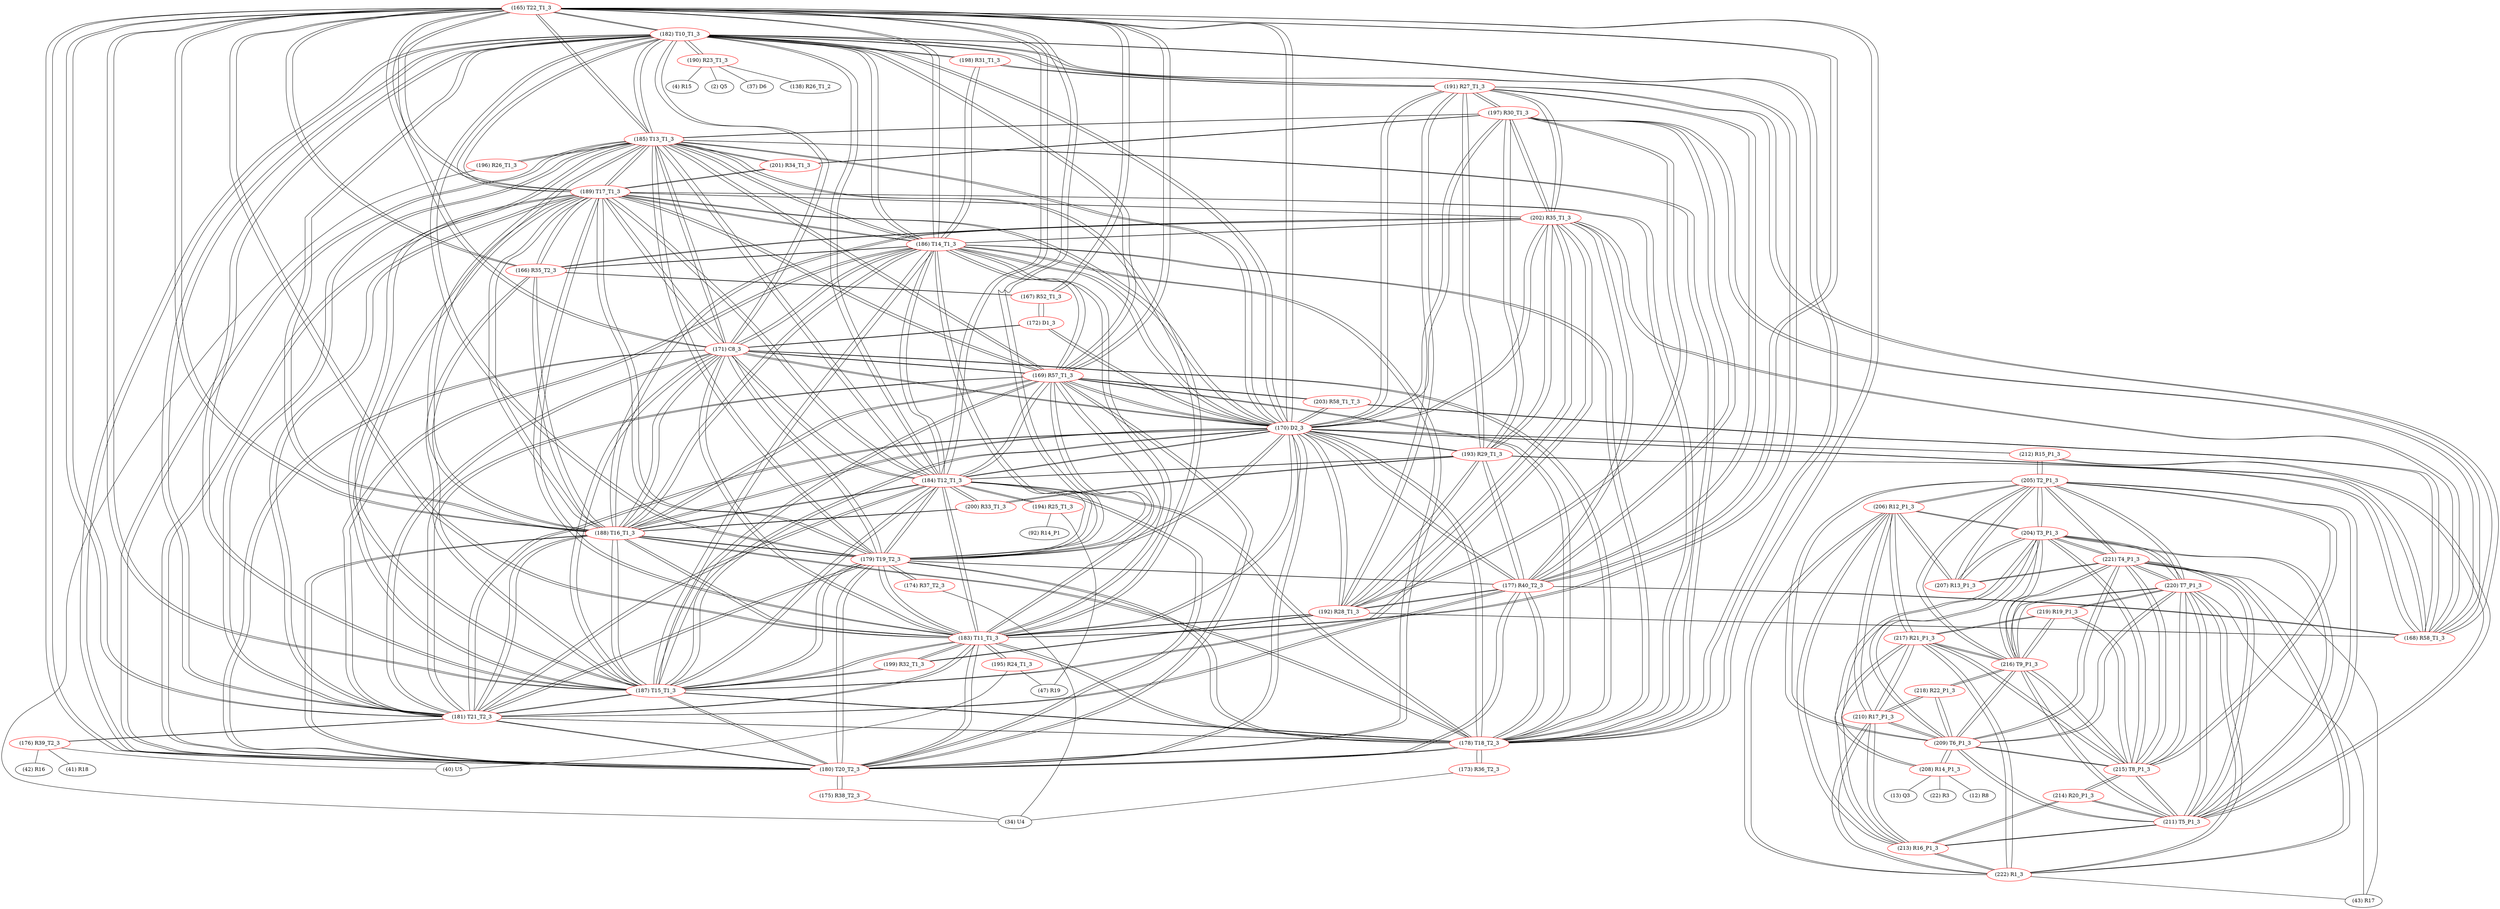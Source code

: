 graph {
	165 [label="(165) T22_T1_3" color=red]
	182 [label="(182) T10_T1_3"]
	183 [label="(183) T11_T1_3"]
	184 [label="(184) T12_T1_3"]
	185 [label="(185) T13_T1_3"]
	180 [label="(180) T20_T2_3"]
	186 [label="(186) T14_T1_3"]
	187 [label="(187) T15_T1_3"]
	178 [label="(178) T18_T2_3"]
	181 [label="(181) T21_T2_3"]
	179 [label="(179) T19_T2_3"]
	171 [label="(171) C8_3"]
	188 [label="(188) T16_T1_3"]
	189 [label="(189) T17_T1_3"]
	170 [label="(170) D2_3"]
	169 [label="(169) R57_T1_3"]
	166 [label="(166) R35_T2_3"]
	167 [label="(167) R52_T1_3"]
	177 [label="(177) R40_T2_3"]
	166 [label="(166) R35_T2_3" color=red]
	167 [label="(167) R52_T1_3"]
	165 [label="(165) T22_T1_3"]
	186 [label="(186) T14_T1_3"]
	187 [label="(187) T15_T1_3"]
	189 [label="(189) T17_T1_3"]
	188 [label="(188) T16_T1_3"]
	202 [label="(202) R35_T1_3"]
	167 [label="(167) R52_T1_3" color=red]
	172 [label="(172) D1_3"]
	166 [label="(166) R35_T2_3"]
	165 [label="(165) T22_T1_3"]
	168 [label="(168) R58_T1_3" color=red]
	170 [label="(170) D2_3"]
	177 [label="(177) R40_T2_3"]
	191 [label="(191) R27_T1_3"]
	192 [label="(192) R28_T1_3"]
	193 [label="(193) R29_T1_3"]
	197 [label="(197) R30_T1_3"]
	202 [label="(202) R35_T1_3"]
	203 [label="(203) R58_T1_T_3"]
	169 [label="(169) R57_T1_3" color=red]
	182 [label="(182) T10_T1_3"]
	183 [label="(183) T11_T1_3"]
	184 [label="(184) T12_T1_3"]
	185 [label="(185) T13_T1_3"]
	180 [label="(180) T20_T2_3"]
	186 [label="(186) T14_T1_3"]
	187 [label="(187) T15_T1_3"]
	178 [label="(178) T18_T2_3"]
	181 [label="(181) T21_T2_3"]
	179 [label="(179) T19_T2_3"]
	171 [label="(171) C8_3"]
	188 [label="(188) T16_T1_3"]
	189 [label="(189) T17_T1_3"]
	170 [label="(170) D2_3"]
	165 [label="(165) T22_T1_3"]
	203 [label="(203) R58_T1_T_3"]
	170 [label="(170) D2_3" color=red]
	168 [label="(168) R58_T1_3"]
	177 [label="(177) R40_T2_3"]
	191 [label="(191) R27_T1_3"]
	192 [label="(192) R28_T1_3"]
	193 [label="(193) R29_T1_3"]
	197 [label="(197) R30_T1_3"]
	202 [label="(202) R35_T1_3"]
	182 [label="(182) T10_T1_3"]
	183 [label="(183) T11_T1_3"]
	184 [label="(184) T12_T1_3"]
	185 [label="(185) T13_T1_3"]
	180 [label="(180) T20_T2_3"]
	186 [label="(186) T14_T1_3"]
	187 [label="(187) T15_T1_3"]
	178 [label="(178) T18_T2_3"]
	181 [label="(181) T21_T2_3"]
	179 [label="(179) T19_T2_3"]
	171 [label="(171) C8_3"]
	188 [label="(188) T16_T1_3"]
	189 [label="(189) T17_T1_3"]
	165 [label="(165) T22_T1_3"]
	169 [label="(169) R57_T1_3"]
	172 [label="(172) D1_3"]
	203 [label="(203) R58_T1_T_3"]
	212 [label="(212) R15_P1_3"]
	171 [label="(171) C8_3" color=red]
	182 [label="(182) T10_T1_3"]
	183 [label="(183) T11_T1_3"]
	184 [label="(184) T12_T1_3"]
	185 [label="(185) T13_T1_3"]
	180 [label="(180) T20_T2_3"]
	186 [label="(186) T14_T1_3"]
	187 [label="(187) T15_T1_3"]
	178 [label="(178) T18_T2_3"]
	181 [label="(181) T21_T2_3"]
	179 [label="(179) T19_T2_3"]
	188 [label="(188) T16_T1_3"]
	189 [label="(189) T17_T1_3"]
	170 [label="(170) D2_3"]
	165 [label="(165) T22_T1_3"]
	169 [label="(169) R57_T1_3"]
	172 [label="(172) D1_3"]
	172 [label="(172) D1_3" color=red]
	170 [label="(170) D2_3"]
	171 [label="(171) C8_3"]
	167 [label="(167) R52_T1_3"]
	173 [label="(173) R36_T2_3" color=red]
	34 [label="(34) U4"]
	178 [label="(178) T18_T2_3"]
	174 [label="(174) R37_T2_3" color=red]
	34 [label="(34) U4"]
	179 [label="(179) T19_T2_3"]
	175 [label="(175) R38_T2_3" color=red]
	34 [label="(34) U4"]
	180 [label="(180) T20_T2_3"]
	176 [label="(176) R39_T2_3" color=red]
	42 [label="(42) R16"]
	41 [label="(41) R18"]
	40 [label="(40) U5"]
	181 [label="(181) T21_T2_3"]
	177 [label="(177) R40_T2_3" color=red]
	170 [label="(170) D2_3"]
	168 [label="(168) R58_T1_3"]
	191 [label="(191) R27_T1_3"]
	192 [label="(192) R28_T1_3"]
	193 [label="(193) R29_T1_3"]
	197 [label="(197) R30_T1_3"]
	202 [label="(202) R35_T1_3"]
	180 [label="(180) T20_T2_3"]
	181 [label="(181) T21_T2_3"]
	179 [label="(179) T19_T2_3"]
	165 [label="(165) T22_T1_3"]
	178 [label="(178) T18_T2_3"]
	178 [label="(178) T18_T2_3" color=red]
	182 [label="(182) T10_T1_3"]
	183 [label="(183) T11_T1_3"]
	184 [label="(184) T12_T1_3"]
	185 [label="(185) T13_T1_3"]
	180 [label="(180) T20_T2_3"]
	186 [label="(186) T14_T1_3"]
	187 [label="(187) T15_T1_3"]
	181 [label="(181) T21_T2_3"]
	179 [label="(179) T19_T2_3"]
	171 [label="(171) C8_3"]
	188 [label="(188) T16_T1_3"]
	189 [label="(189) T17_T1_3"]
	170 [label="(170) D2_3"]
	165 [label="(165) T22_T1_3"]
	169 [label="(169) R57_T1_3"]
	177 [label="(177) R40_T2_3"]
	173 [label="(173) R36_T2_3"]
	179 [label="(179) T19_T2_3" color=red]
	182 [label="(182) T10_T1_3"]
	183 [label="(183) T11_T1_3"]
	184 [label="(184) T12_T1_3"]
	185 [label="(185) T13_T1_3"]
	180 [label="(180) T20_T2_3"]
	186 [label="(186) T14_T1_3"]
	187 [label="(187) T15_T1_3"]
	178 [label="(178) T18_T2_3"]
	181 [label="(181) T21_T2_3"]
	171 [label="(171) C8_3"]
	188 [label="(188) T16_T1_3"]
	189 [label="(189) T17_T1_3"]
	170 [label="(170) D2_3"]
	165 [label="(165) T22_T1_3"]
	169 [label="(169) R57_T1_3"]
	177 [label="(177) R40_T2_3"]
	174 [label="(174) R37_T2_3"]
	180 [label="(180) T20_T2_3" color=red]
	182 [label="(182) T10_T1_3"]
	183 [label="(183) T11_T1_3"]
	184 [label="(184) T12_T1_3"]
	185 [label="(185) T13_T1_3"]
	186 [label="(186) T14_T1_3"]
	187 [label="(187) T15_T1_3"]
	178 [label="(178) T18_T2_3"]
	181 [label="(181) T21_T2_3"]
	179 [label="(179) T19_T2_3"]
	171 [label="(171) C8_3"]
	188 [label="(188) T16_T1_3"]
	189 [label="(189) T17_T1_3"]
	170 [label="(170) D2_3"]
	165 [label="(165) T22_T1_3"]
	169 [label="(169) R57_T1_3"]
	177 [label="(177) R40_T2_3"]
	175 [label="(175) R38_T2_3"]
	181 [label="(181) T21_T2_3" color=red]
	182 [label="(182) T10_T1_3"]
	183 [label="(183) T11_T1_3"]
	184 [label="(184) T12_T1_3"]
	185 [label="(185) T13_T1_3"]
	180 [label="(180) T20_T2_3"]
	186 [label="(186) T14_T1_3"]
	187 [label="(187) T15_T1_3"]
	178 [label="(178) T18_T2_3"]
	179 [label="(179) T19_T2_3"]
	171 [label="(171) C8_3"]
	188 [label="(188) T16_T1_3"]
	189 [label="(189) T17_T1_3"]
	170 [label="(170) D2_3"]
	165 [label="(165) T22_T1_3"]
	169 [label="(169) R57_T1_3"]
	177 [label="(177) R40_T2_3"]
	176 [label="(176) R39_T2_3"]
	182 [label="(182) T10_T1_3" color=red]
	183 [label="(183) T11_T1_3"]
	184 [label="(184) T12_T1_3"]
	185 [label="(185) T13_T1_3"]
	180 [label="(180) T20_T2_3"]
	186 [label="(186) T14_T1_3"]
	187 [label="(187) T15_T1_3"]
	178 [label="(178) T18_T2_3"]
	181 [label="(181) T21_T2_3"]
	179 [label="(179) T19_T2_3"]
	171 [label="(171) C8_3"]
	188 [label="(188) T16_T1_3"]
	189 [label="(189) T17_T1_3"]
	170 [label="(170) D2_3"]
	165 [label="(165) T22_T1_3"]
	169 [label="(169) R57_T1_3"]
	190 [label="(190) R23_T1_3"]
	198 [label="(198) R31_T1_3"]
	191 [label="(191) R27_T1_3"]
	183 [label="(183) T11_T1_3" color=red]
	182 [label="(182) T10_T1_3"]
	184 [label="(184) T12_T1_3"]
	185 [label="(185) T13_T1_3"]
	180 [label="(180) T20_T2_3"]
	186 [label="(186) T14_T1_3"]
	187 [label="(187) T15_T1_3"]
	178 [label="(178) T18_T2_3"]
	181 [label="(181) T21_T2_3"]
	179 [label="(179) T19_T2_3"]
	171 [label="(171) C8_3"]
	188 [label="(188) T16_T1_3"]
	189 [label="(189) T17_T1_3"]
	170 [label="(170) D2_3"]
	165 [label="(165) T22_T1_3"]
	169 [label="(169) R57_T1_3"]
	195 [label="(195) R24_T1_3"]
	199 [label="(199) R32_T1_3"]
	192 [label="(192) R28_T1_3"]
	184 [label="(184) T12_T1_3" color=red]
	182 [label="(182) T10_T1_3"]
	183 [label="(183) T11_T1_3"]
	185 [label="(185) T13_T1_3"]
	180 [label="(180) T20_T2_3"]
	186 [label="(186) T14_T1_3"]
	187 [label="(187) T15_T1_3"]
	178 [label="(178) T18_T2_3"]
	181 [label="(181) T21_T2_3"]
	179 [label="(179) T19_T2_3"]
	171 [label="(171) C8_3"]
	188 [label="(188) T16_T1_3"]
	189 [label="(189) T17_T1_3"]
	170 [label="(170) D2_3"]
	165 [label="(165) T22_T1_3"]
	169 [label="(169) R57_T1_3"]
	200 [label="(200) R33_T1_3"]
	193 [label="(193) R29_T1_3"]
	194 [label="(194) R25_T1_3"]
	185 [label="(185) T13_T1_3" color=red]
	182 [label="(182) T10_T1_3"]
	183 [label="(183) T11_T1_3"]
	184 [label="(184) T12_T1_3"]
	180 [label="(180) T20_T2_3"]
	186 [label="(186) T14_T1_3"]
	187 [label="(187) T15_T1_3"]
	178 [label="(178) T18_T2_3"]
	181 [label="(181) T21_T2_3"]
	179 [label="(179) T19_T2_3"]
	171 [label="(171) C8_3"]
	188 [label="(188) T16_T1_3"]
	189 [label="(189) T17_T1_3"]
	170 [label="(170) D2_3"]
	165 [label="(165) T22_T1_3"]
	169 [label="(169) R57_T1_3"]
	201 [label="(201) R34_T1_3"]
	197 [label="(197) R30_T1_3"]
	196 [label="(196) R26_T1_3"]
	186 [label="(186) T14_T1_3" color=red]
	182 [label="(182) T10_T1_3"]
	183 [label="(183) T11_T1_3"]
	184 [label="(184) T12_T1_3"]
	185 [label="(185) T13_T1_3"]
	180 [label="(180) T20_T2_3"]
	187 [label="(187) T15_T1_3"]
	178 [label="(178) T18_T2_3"]
	181 [label="(181) T21_T2_3"]
	179 [label="(179) T19_T2_3"]
	171 [label="(171) C8_3"]
	188 [label="(188) T16_T1_3"]
	189 [label="(189) T17_T1_3"]
	170 [label="(170) D2_3"]
	165 [label="(165) T22_T1_3"]
	169 [label="(169) R57_T1_3"]
	202 [label="(202) R35_T1_3"]
	166 [label="(166) R35_T2_3"]
	198 [label="(198) R31_T1_3"]
	187 [label="(187) T15_T1_3" color=red]
	182 [label="(182) T10_T1_3"]
	183 [label="(183) T11_T1_3"]
	184 [label="(184) T12_T1_3"]
	185 [label="(185) T13_T1_3"]
	180 [label="(180) T20_T2_3"]
	186 [label="(186) T14_T1_3"]
	178 [label="(178) T18_T2_3"]
	181 [label="(181) T21_T2_3"]
	179 [label="(179) T19_T2_3"]
	171 [label="(171) C8_3"]
	188 [label="(188) T16_T1_3"]
	189 [label="(189) T17_T1_3"]
	170 [label="(170) D2_3"]
	165 [label="(165) T22_T1_3"]
	169 [label="(169) R57_T1_3"]
	202 [label="(202) R35_T1_3"]
	166 [label="(166) R35_T2_3"]
	199 [label="(199) R32_T1_3"]
	188 [label="(188) T16_T1_3" color=red]
	182 [label="(182) T10_T1_3"]
	183 [label="(183) T11_T1_3"]
	184 [label="(184) T12_T1_3"]
	185 [label="(185) T13_T1_3"]
	180 [label="(180) T20_T2_3"]
	186 [label="(186) T14_T1_3"]
	187 [label="(187) T15_T1_3"]
	178 [label="(178) T18_T2_3"]
	181 [label="(181) T21_T2_3"]
	179 [label="(179) T19_T2_3"]
	171 [label="(171) C8_3"]
	189 [label="(189) T17_T1_3"]
	170 [label="(170) D2_3"]
	165 [label="(165) T22_T1_3"]
	169 [label="(169) R57_T1_3"]
	202 [label="(202) R35_T1_3"]
	166 [label="(166) R35_T2_3"]
	200 [label="(200) R33_T1_3"]
	189 [label="(189) T17_T1_3" color=red]
	182 [label="(182) T10_T1_3"]
	183 [label="(183) T11_T1_3"]
	184 [label="(184) T12_T1_3"]
	185 [label="(185) T13_T1_3"]
	180 [label="(180) T20_T2_3"]
	186 [label="(186) T14_T1_3"]
	187 [label="(187) T15_T1_3"]
	178 [label="(178) T18_T2_3"]
	181 [label="(181) T21_T2_3"]
	179 [label="(179) T19_T2_3"]
	171 [label="(171) C8_3"]
	188 [label="(188) T16_T1_3"]
	170 [label="(170) D2_3"]
	165 [label="(165) T22_T1_3"]
	169 [label="(169) R57_T1_3"]
	202 [label="(202) R35_T1_3"]
	166 [label="(166) R35_T2_3"]
	201 [label="(201) R34_T1_3"]
	190 [label="(190) R23_T1_3" color=red]
	4 [label="(4) R15"]
	2 [label="(2) Q5"]
	37 [label="(37) D6"]
	138 [label="(138) R26_T1_2"]
	182 [label="(182) T10_T1_3"]
	191 [label="(191) R27_T1_3" color=red]
	170 [label="(170) D2_3"]
	168 [label="(168) R58_T1_3"]
	177 [label="(177) R40_T2_3"]
	192 [label="(192) R28_T1_3"]
	193 [label="(193) R29_T1_3"]
	197 [label="(197) R30_T1_3"]
	202 [label="(202) R35_T1_3"]
	198 [label="(198) R31_T1_3"]
	182 [label="(182) T10_T1_3"]
	192 [label="(192) R28_T1_3" color=red]
	170 [label="(170) D2_3"]
	168 [label="(168) R58_T1_3"]
	177 [label="(177) R40_T2_3"]
	191 [label="(191) R27_T1_3"]
	193 [label="(193) R29_T1_3"]
	197 [label="(197) R30_T1_3"]
	202 [label="(202) R35_T1_3"]
	199 [label="(199) R32_T1_3"]
	183 [label="(183) T11_T1_3"]
	193 [label="(193) R29_T1_3" color=red]
	170 [label="(170) D2_3"]
	168 [label="(168) R58_T1_3"]
	177 [label="(177) R40_T2_3"]
	191 [label="(191) R27_T1_3"]
	192 [label="(192) R28_T1_3"]
	197 [label="(197) R30_T1_3"]
	202 [label="(202) R35_T1_3"]
	200 [label="(200) R33_T1_3"]
	184 [label="(184) T12_T1_3"]
	194 [label="(194) R25_T1_3" color=red]
	92 [label="(92) R14_P1"]
	47 [label="(47) R19"]
	184 [label="(184) T12_T1_3"]
	195 [label="(195) R24_T1_3" color=red]
	40 [label="(40) U5"]
	47 [label="(47) R19"]
	183 [label="(183) T11_T1_3"]
	196 [label="(196) R26_T1_3" color=red]
	34 [label="(34) U4"]
	185 [label="(185) T13_T1_3"]
	197 [label="(197) R30_T1_3" color=red]
	170 [label="(170) D2_3"]
	168 [label="(168) R58_T1_3"]
	177 [label="(177) R40_T2_3"]
	191 [label="(191) R27_T1_3"]
	192 [label="(192) R28_T1_3"]
	193 [label="(193) R29_T1_3"]
	202 [label="(202) R35_T1_3"]
	185 [label="(185) T13_T1_3"]
	201 [label="(201) R34_T1_3"]
	198 [label="(198) R31_T1_3" color=red]
	191 [label="(191) R27_T1_3"]
	182 [label="(182) T10_T1_3"]
	186 [label="(186) T14_T1_3"]
	199 [label="(199) R32_T1_3" color=red]
	187 [label="(187) T15_T1_3"]
	183 [label="(183) T11_T1_3"]
	192 [label="(192) R28_T1_3"]
	200 [label="(200) R33_T1_3" color=red]
	188 [label="(188) T16_T1_3"]
	193 [label="(193) R29_T1_3"]
	184 [label="(184) T12_T1_3"]
	201 [label="(201) R34_T1_3" color=red]
	189 [label="(189) T17_T1_3"]
	185 [label="(185) T13_T1_3"]
	197 [label="(197) R30_T1_3"]
	202 [label="(202) R35_T1_3" color=red]
	170 [label="(170) D2_3"]
	168 [label="(168) R58_T1_3"]
	177 [label="(177) R40_T2_3"]
	191 [label="(191) R27_T1_3"]
	192 [label="(192) R28_T1_3"]
	193 [label="(193) R29_T1_3"]
	197 [label="(197) R30_T1_3"]
	186 [label="(186) T14_T1_3"]
	187 [label="(187) T15_T1_3"]
	189 [label="(189) T17_T1_3"]
	188 [label="(188) T16_T1_3"]
	166 [label="(166) R35_T2_3"]
	203 [label="(203) R58_T1_T_3" color=red]
	169 [label="(169) R57_T1_3"]
	170 [label="(170) D2_3"]
	168 [label="(168) R58_T1_3"]
	204 [label="(204) T3_P1_3" color=red]
	221 [label="(221) T4_P1_3"]
	220 [label="(220) T7_P1_3"]
	211 [label="(211) T5_P1_3"]
	216 [label="(216) T9_P1_3"]
	215 [label="(215) T8_P1_3"]
	209 [label="(209) T6_P1_3"]
	205 [label="(205) T2_P1_3"]
	208 [label="(208) R14_P1_3"]
	207 [label="(207) R13_P1_3"]
	206 [label="(206) R12_P1_3"]
	205 [label="(205) T2_P1_3" color=red]
	204 [label="(204) T3_P1_3"]
	221 [label="(221) T4_P1_3"]
	220 [label="(220) T7_P1_3"]
	211 [label="(211) T5_P1_3"]
	216 [label="(216) T9_P1_3"]
	215 [label="(215) T8_P1_3"]
	209 [label="(209) T6_P1_3"]
	207 [label="(207) R13_P1_3"]
	206 [label="(206) R12_P1_3"]
	212 [label="(212) R15_P1_3"]
	206 [label="(206) R12_P1_3" color=red]
	217 [label="(217) R21_P1_3"]
	213 [label="(213) R16_P1_3"]
	210 [label="(210) R17_P1_3"]
	222 [label="(222) R1_3"]
	207 [label="(207) R13_P1_3"]
	204 [label="(204) T3_P1_3"]
	205 [label="(205) T2_P1_3"]
	207 [label="(207) R13_P1_3" color=red]
	221 [label="(221) T4_P1_3"]
	204 [label="(204) T3_P1_3"]
	206 [label="(206) R12_P1_3"]
	205 [label="(205) T2_P1_3"]
	208 [label="(208) R14_P1_3" color=red]
	12 [label="(12) R8"]
	13 [label="(13) Q3"]
	22 [label="(22) R3"]
	204 [label="(204) T3_P1_3"]
	209 [label="(209) T6_P1_3"]
	209 [label="(209) T6_P1_3" color=red]
	204 [label="(204) T3_P1_3"]
	221 [label="(221) T4_P1_3"]
	220 [label="(220) T7_P1_3"]
	211 [label="(211) T5_P1_3"]
	216 [label="(216) T9_P1_3"]
	215 [label="(215) T8_P1_3"]
	205 [label="(205) T2_P1_3"]
	208 [label="(208) R14_P1_3"]
	218 [label="(218) R22_P1_3"]
	210 [label="(210) R17_P1_3"]
	210 [label="(210) R17_P1_3" color=red]
	217 [label="(217) R21_P1_3"]
	213 [label="(213) R16_P1_3"]
	206 [label="(206) R12_P1_3"]
	222 [label="(222) R1_3"]
	218 [label="(218) R22_P1_3"]
	209 [label="(209) T6_P1_3"]
	211 [label="(211) T5_P1_3" color=red]
	204 [label="(204) T3_P1_3"]
	221 [label="(221) T4_P1_3"]
	220 [label="(220) T7_P1_3"]
	216 [label="(216) T9_P1_3"]
	215 [label="(215) T8_P1_3"]
	209 [label="(209) T6_P1_3"]
	205 [label="(205) T2_P1_3"]
	212 [label="(212) R15_P1_3"]
	213 [label="(213) R16_P1_3"]
	214 [label="(214) R20_P1_3"]
	212 [label="(212) R15_P1_3" color=red]
	170 [label="(170) D2_3"]
	205 [label="(205) T2_P1_3"]
	211 [label="(211) T5_P1_3"]
	213 [label="(213) R16_P1_3" color=red]
	217 [label="(217) R21_P1_3"]
	206 [label="(206) R12_P1_3"]
	210 [label="(210) R17_P1_3"]
	222 [label="(222) R1_3"]
	211 [label="(211) T5_P1_3"]
	214 [label="(214) R20_P1_3"]
	214 [label="(214) R20_P1_3" color=red]
	215 [label="(215) T8_P1_3"]
	213 [label="(213) R16_P1_3"]
	211 [label="(211) T5_P1_3"]
	215 [label="(215) T8_P1_3" color=red]
	204 [label="(204) T3_P1_3"]
	221 [label="(221) T4_P1_3"]
	220 [label="(220) T7_P1_3"]
	211 [label="(211) T5_P1_3"]
	216 [label="(216) T9_P1_3"]
	209 [label="(209) T6_P1_3"]
	205 [label="(205) T2_P1_3"]
	217 [label="(217) R21_P1_3"]
	219 [label="(219) R19_P1_3"]
	214 [label="(214) R20_P1_3"]
	216 [label="(216) T9_P1_3" color=red]
	218 [label="(218) R22_P1_3"]
	204 [label="(204) T3_P1_3"]
	221 [label="(221) T4_P1_3"]
	220 [label="(220) T7_P1_3"]
	211 [label="(211) T5_P1_3"]
	215 [label="(215) T8_P1_3"]
	209 [label="(209) T6_P1_3"]
	205 [label="(205) T2_P1_3"]
	217 [label="(217) R21_P1_3"]
	219 [label="(219) R19_P1_3"]
	217 [label="(217) R21_P1_3" color=red]
	213 [label="(213) R16_P1_3"]
	206 [label="(206) R12_P1_3"]
	210 [label="(210) R17_P1_3"]
	222 [label="(222) R1_3"]
	216 [label="(216) T9_P1_3"]
	215 [label="(215) T8_P1_3"]
	219 [label="(219) R19_P1_3"]
	218 [label="(218) R22_P1_3" color=red]
	216 [label="(216) T9_P1_3"]
	209 [label="(209) T6_P1_3"]
	210 [label="(210) R17_P1_3"]
	219 [label="(219) R19_P1_3" color=red]
	216 [label="(216) T9_P1_3"]
	217 [label="(217) R21_P1_3"]
	215 [label="(215) T8_P1_3"]
	220 [label="(220) T7_P1_3"]
	220 [label="(220) T7_P1_3" color=red]
	204 [label="(204) T3_P1_3"]
	221 [label="(221) T4_P1_3"]
	211 [label="(211) T5_P1_3"]
	216 [label="(216) T9_P1_3"]
	215 [label="(215) T8_P1_3"]
	209 [label="(209) T6_P1_3"]
	205 [label="(205) T2_P1_3"]
	222 [label="(222) R1_3"]
	43 [label="(43) R17"]
	219 [label="(219) R19_P1_3"]
	221 [label="(221) T4_P1_3" color=red]
	204 [label="(204) T3_P1_3"]
	220 [label="(220) T7_P1_3"]
	211 [label="(211) T5_P1_3"]
	216 [label="(216) T9_P1_3"]
	215 [label="(215) T8_P1_3"]
	209 [label="(209) T6_P1_3"]
	205 [label="(205) T2_P1_3"]
	207 [label="(207) R13_P1_3"]
	222 [label="(222) R1_3"]
	43 [label="(43) R17"]
	222 [label="(222) R1_3" color=red]
	221 [label="(221) T4_P1_3"]
	220 [label="(220) T7_P1_3"]
	43 [label="(43) R17"]
	217 [label="(217) R21_P1_3"]
	213 [label="(213) R16_P1_3"]
	206 [label="(206) R12_P1_3"]
	210 [label="(210) R17_P1_3"]
	165 -- 182
	165 -- 183
	165 -- 184
	165 -- 185
	165 -- 180
	165 -- 186
	165 -- 187
	165 -- 178
	165 -- 181
	165 -- 179
	165 -- 171
	165 -- 188
	165 -- 189
	165 -- 170
	165 -- 169
	165 -- 166
	165 -- 167
	165 -- 177
	166 -- 167
	166 -- 165
	166 -- 186
	166 -- 187
	166 -- 189
	166 -- 188
	166 -- 202
	167 -- 172
	167 -- 166
	167 -- 165
	168 -- 170
	168 -- 177
	168 -- 191
	168 -- 192
	168 -- 193
	168 -- 197
	168 -- 202
	168 -- 203
	169 -- 182
	169 -- 183
	169 -- 184
	169 -- 185
	169 -- 180
	169 -- 186
	169 -- 187
	169 -- 178
	169 -- 181
	169 -- 179
	169 -- 171
	169 -- 188
	169 -- 189
	169 -- 170
	169 -- 165
	169 -- 203
	170 -- 168
	170 -- 177
	170 -- 191
	170 -- 192
	170 -- 193
	170 -- 197
	170 -- 202
	170 -- 182
	170 -- 183
	170 -- 184
	170 -- 185
	170 -- 180
	170 -- 186
	170 -- 187
	170 -- 178
	170 -- 181
	170 -- 179
	170 -- 171
	170 -- 188
	170 -- 189
	170 -- 165
	170 -- 169
	170 -- 172
	170 -- 203
	170 -- 212
	171 -- 182
	171 -- 183
	171 -- 184
	171 -- 185
	171 -- 180
	171 -- 186
	171 -- 187
	171 -- 178
	171 -- 181
	171 -- 179
	171 -- 188
	171 -- 189
	171 -- 170
	171 -- 165
	171 -- 169
	171 -- 172
	172 -- 170
	172 -- 171
	172 -- 167
	173 -- 34
	173 -- 178
	174 -- 34
	174 -- 179
	175 -- 34
	175 -- 180
	176 -- 42
	176 -- 41
	176 -- 40
	176 -- 181
	177 -- 170
	177 -- 168
	177 -- 191
	177 -- 192
	177 -- 193
	177 -- 197
	177 -- 202
	177 -- 180
	177 -- 181
	177 -- 179
	177 -- 165
	177 -- 178
	178 -- 182
	178 -- 183
	178 -- 184
	178 -- 185
	178 -- 180
	178 -- 186
	178 -- 187
	178 -- 181
	178 -- 179
	178 -- 171
	178 -- 188
	178 -- 189
	178 -- 170
	178 -- 165
	178 -- 169
	178 -- 177
	178 -- 173
	179 -- 182
	179 -- 183
	179 -- 184
	179 -- 185
	179 -- 180
	179 -- 186
	179 -- 187
	179 -- 178
	179 -- 181
	179 -- 171
	179 -- 188
	179 -- 189
	179 -- 170
	179 -- 165
	179 -- 169
	179 -- 177
	179 -- 174
	180 -- 182
	180 -- 183
	180 -- 184
	180 -- 185
	180 -- 186
	180 -- 187
	180 -- 178
	180 -- 181
	180 -- 179
	180 -- 171
	180 -- 188
	180 -- 189
	180 -- 170
	180 -- 165
	180 -- 169
	180 -- 177
	180 -- 175
	181 -- 182
	181 -- 183
	181 -- 184
	181 -- 185
	181 -- 180
	181 -- 186
	181 -- 187
	181 -- 178
	181 -- 179
	181 -- 171
	181 -- 188
	181 -- 189
	181 -- 170
	181 -- 165
	181 -- 169
	181 -- 177
	181 -- 176
	182 -- 183
	182 -- 184
	182 -- 185
	182 -- 180
	182 -- 186
	182 -- 187
	182 -- 178
	182 -- 181
	182 -- 179
	182 -- 171
	182 -- 188
	182 -- 189
	182 -- 170
	182 -- 165
	182 -- 169
	182 -- 190
	182 -- 198
	182 -- 191
	183 -- 182
	183 -- 184
	183 -- 185
	183 -- 180
	183 -- 186
	183 -- 187
	183 -- 178
	183 -- 181
	183 -- 179
	183 -- 171
	183 -- 188
	183 -- 189
	183 -- 170
	183 -- 165
	183 -- 169
	183 -- 195
	183 -- 199
	183 -- 192
	184 -- 182
	184 -- 183
	184 -- 185
	184 -- 180
	184 -- 186
	184 -- 187
	184 -- 178
	184 -- 181
	184 -- 179
	184 -- 171
	184 -- 188
	184 -- 189
	184 -- 170
	184 -- 165
	184 -- 169
	184 -- 200
	184 -- 193
	184 -- 194
	185 -- 182
	185 -- 183
	185 -- 184
	185 -- 180
	185 -- 186
	185 -- 187
	185 -- 178
	185 -- 181
	185 -- 179
	185 -- 171
	185 -- 188
	185 -- 189
	185 -- 170
	185 -- 165
	185 -- 169
	185 -- 201
	185 -- 197
	185 -- 196
	186 -- 182
	186 -- 183
	186 -- 184
	186 -- 185
	186 -- 180
	186 -- 187
	186 -- 178
	186 -- 181
	186 -- 179
	186 -- 171
	186 -- 188
	186 -- 189
	186 -- 170
	186 -- 165
	186 -- 169
	186 -- 202
	186 -- 166
	186 -- 198
	187 -- 182
	187 -- 183
	187 -- 184
	187 -- 185
	187 -- 180
	187 -- 186
	187 -- 178
	187 -- 181
	187 -- 179
	187 -- 171
	187 -- 188
	187 -- 189
	187 -- 170
	187 -- 165
	187 -- 169
	187 -- 202
	187 -- 166
	187 -- 199
	188 -- 182
	188 -- 183
	188 -- 184
	188 -- 185
	188 -- 180
	188 -- 186
	188 -- 187
	188 -- 178
	188 -- 181
	188 -- 179
	188 -- 171
	188 -- 189
	188 -- 170
	188 -- 165
	188 -- 169
	188 -- 202
	188 -- 166
	188 -- 200
	189 -- 182
	189 -- 183
	189 -- 184
	189 -- 185
	189 -- 180
	189 -- 186
	189 -- 187
	189 -- 178
	189 -- 181
	189 -- 179
	189 -- 171
	189 -- 188
	189 -- 170
	189 -- 165
	189 -- 169
	189 -- 202
	189 -- 166
	189 -- 201
	190 -- 4
	190 -- 2
	190 -- 37
	190 -- 138
	190 -- 182
	191 -- 170
	191 -- 168
	191 -- 177
	191 -- 192
	191 -- 193
	191 -- 197
	191 -- 202
	191 -- 198
	191 -- 182
	192 -- 170
	192 -- 168
	192 -- 177
	192 -- 191
	192 -- 193
	192 -- 197
	192 -- 202
	192 -- 199
	192 -- 183
	193 -- 170
	193 -- 168
	193 -- 177
	193 -- 191
	193 -- 192
	193 -- 197
	193 -- 202
	193 -- 200
	193 -- 184
	194 -- 92
	194 -- 47
	194 -- 184
	195 -- 40
	195 -- 47
	195 -- 183
	196 -- 34
	196 -- 185
	197 -- 170
	197 -- 168
	197 -- 177
	197 -- 191
	197 -- 192
	197 -- 193
	197 -- 202
	197 -- 185
	197 -- 201
	198 -- 191
	198 -- 182
	198 -- 186
	199 -- 187
	199 -- 183
	199 -- 192
	200 -- 188
	200 -- 193
	200 -- 184
	201 -- 189
	201 -- 185
	201 -- 197
	202 -- 170
	202 -- 168
	202 -- 177
	202 -- 191
	202 -- 192
	202 -- 193
	202 -- 197
	202 -- 186
	202 -- 187
	202 -- 189
	202 -- 188
	202 -- 166
	203 -- 169
	203 -- 170
	203 -- 168
	204 -- 221
	204 -- 220
	204 -- 211
	204 -- 216
	204 -- 215
	204 -- 209
	204 -- 205
	204 -- 208
	204 -- 207
	204 -- 206
	205 -- 204
	205 -- 221
	205 -- 220
	205 -- 211
	205 -- 216
	205 -- 215
	205 -- 209
	205 -- 207
	205 -- 206
	205 -- 212
	206 -- 217
	206 -- 213
	206 -- 210
	206 -- 222
	206 -- 207
	206 -- 204
	206 -- 205
	207 -- 221
	207 -- 204
	207 -- 206
	207 -- 205
	208 -- 12
	208 -- 13
	208 -- 22
	208 -- 204
	208 -- 209
	209 -- 204
	209 -- 221
	209 -- 220
	209 -- 211
	209 -- 216
	209 -- 215
	209 -- 205
	209 -- 208
	209 -- 218
	209 -- 210
	210 -- 217
	210 -- 213
	210 -- 206
	210 -- 222
	210 -- 218
	210 -- 209
	211 -- 204
	211 -- 221
	211 -- 220
	211 -- 216
	211 -- 215
	211 -- 209
	211 -- 205
	211 -- 212
	211 -- 213
	211 -- 214
	212 -- 170
	212 -- 205
	212 -- 211
	213 -- 217
	213 -- 206
	213 -- 210
	213 -- 222
	213 -- 211
	213 -- 214
	214 -- 215
	214 -- 213
	214 -- 211
	215 -- 204
	215 -- 221
	215 -- 220
	215 -- 211
	215 -- 216
	215 -- 209
	215 -- 205
	215 -- 217
	215 -- 219
	215 -- 214
	216 -- 218
	216 -- 204
	216 -- 221
	216 -- 220
	216 -- 211
	216 -- 215
	216 -- 209
	216 -- 205
	216 -- 217
	216 -- 219
	217 -- 213
	217 -- 206
	217 -- 210
	217 -- 222
	217 -- 216
	217 -- 215
	217 -- 219
	218 -- 216
	218 -- 209
	218 -- 210
	219 -- 216
	219 -- 217
	219 -- 215
	219 -- 220
	220 -- 204
	220 -- 221
	220 -- 211
	220 -- 216
	220 -- 215
	220 -- 209
	220 -- 205
	220 -- 222
	220 -- 43
	220 -- 219
	221 -- 204
	221 -- 220
	221 -- 211
	221 -- 216
	221 -- 215
	221 -- 209
	221 -- 205
	221 -- 207
	221 -- 222
	221 -- 43
	222 -- 221
	222 -- 220
	222 -- 43
	222 -- 217
	222 -- 213
	222 -- 206
	222 -- 210
}